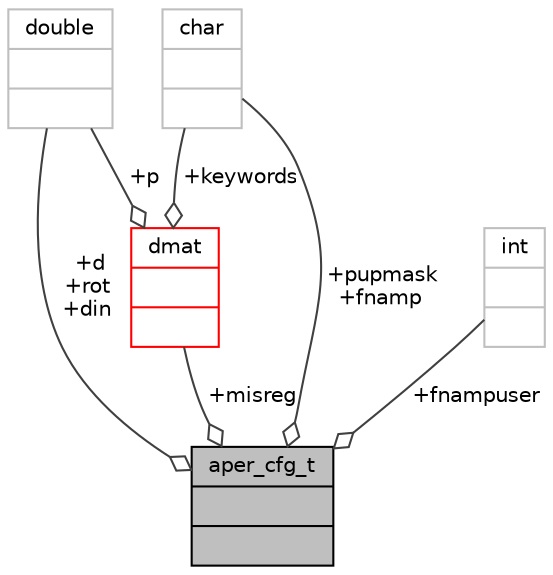 digraph "aper_cfg_t"
{
 // INTERACTIVE_SVG=YES
  bgcolor="transparent";
  edge [fontname="Helvetica",fontsize="10",labelfontname="Helvetica",labelfontsize="10"];
  node [fontname="Helvetica",fontsize="10",shape=record];
  Node33 [label="{aper_cfg_t\n||}",height=0.2,width=0.4,color="black", fillcolor="grey75", style="filled", fontcolor="black"];
  Node34 -> Node33 [color="grey25",fontsize="10",style="solid",label=" +d\n+rot\n+din" ,arrowhead="odiamond",fontname="Helvetica"];
  Node34 [label="{double\n||}",height=0.2,width=0.4,color="grey75"];
  Node35 -> Node33 [color="grey25",fontsize="10",style="solid",label=" +pupmask\n+fnamp" ,arrowhead="odiamond",fontname="Helvetica"];
  Node35 [label="{char\n||}",height=0.2,width=0.4,color="grey75"];
  Node36 -> Node33 [color="grey25",fontsize="10",style="solid",label=" +fnampuser" ,arrowhead="odiamond",fontname="Helvetica"];
  Node36 [label="{int\n||}",height=0.2,width=0.4,color="grey75"];
  Node37 -> Node33 [color="grey25",fontsize="10",style="solid",label=" +misreg" ,arrowhead="odiamond",fontname="Helvetica"];
  Node37 [label="{dmat\n||}",height=0.2,width=0.4,color="red",URL="$type_8h.html#structdmat"];
  Node34 -> Node37 [color="grey25",fontsize="10",style="solid",label=" +p" ,arrowhead="odiamond",fontname="Helvetica"];
  Node35 -> Node37 [color="grey25",fontsize="10",style="solid",label=" +keywords" ,arrowhead="odiamond",fontname="Helvetica"];
}
